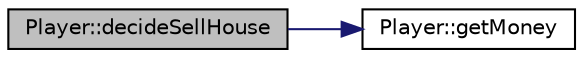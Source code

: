 digraph "Player::decideSellHouse"
{
 // LATEX_PDF_SIZE
  edge [fontname="Helvetica",fontsize="10",labelfontname="Helvetica",labelfontsize="10"];
  node [fontname="Helvetica",fontsize="10",shape=record];
  rankdir="LR";
  Node1 [label="Player::decideSellHouse",height=0.2,width=0.4,color="black", fillcolor="grey75", style="filled", fontcolor="black",tooltip=" "];
  Node1 -> Node2 [color="midnightblue",fontsize="10",style="solid",fontname="Helvetica"];
  Node2 [label="Player::getMoney",height=0.2,width=0.4,color="black", fillcolor="white", style="filled",URL="$class_player.html#a39465d76fc735a64d104b8b21e574b8c",tooltip=" "];
}

